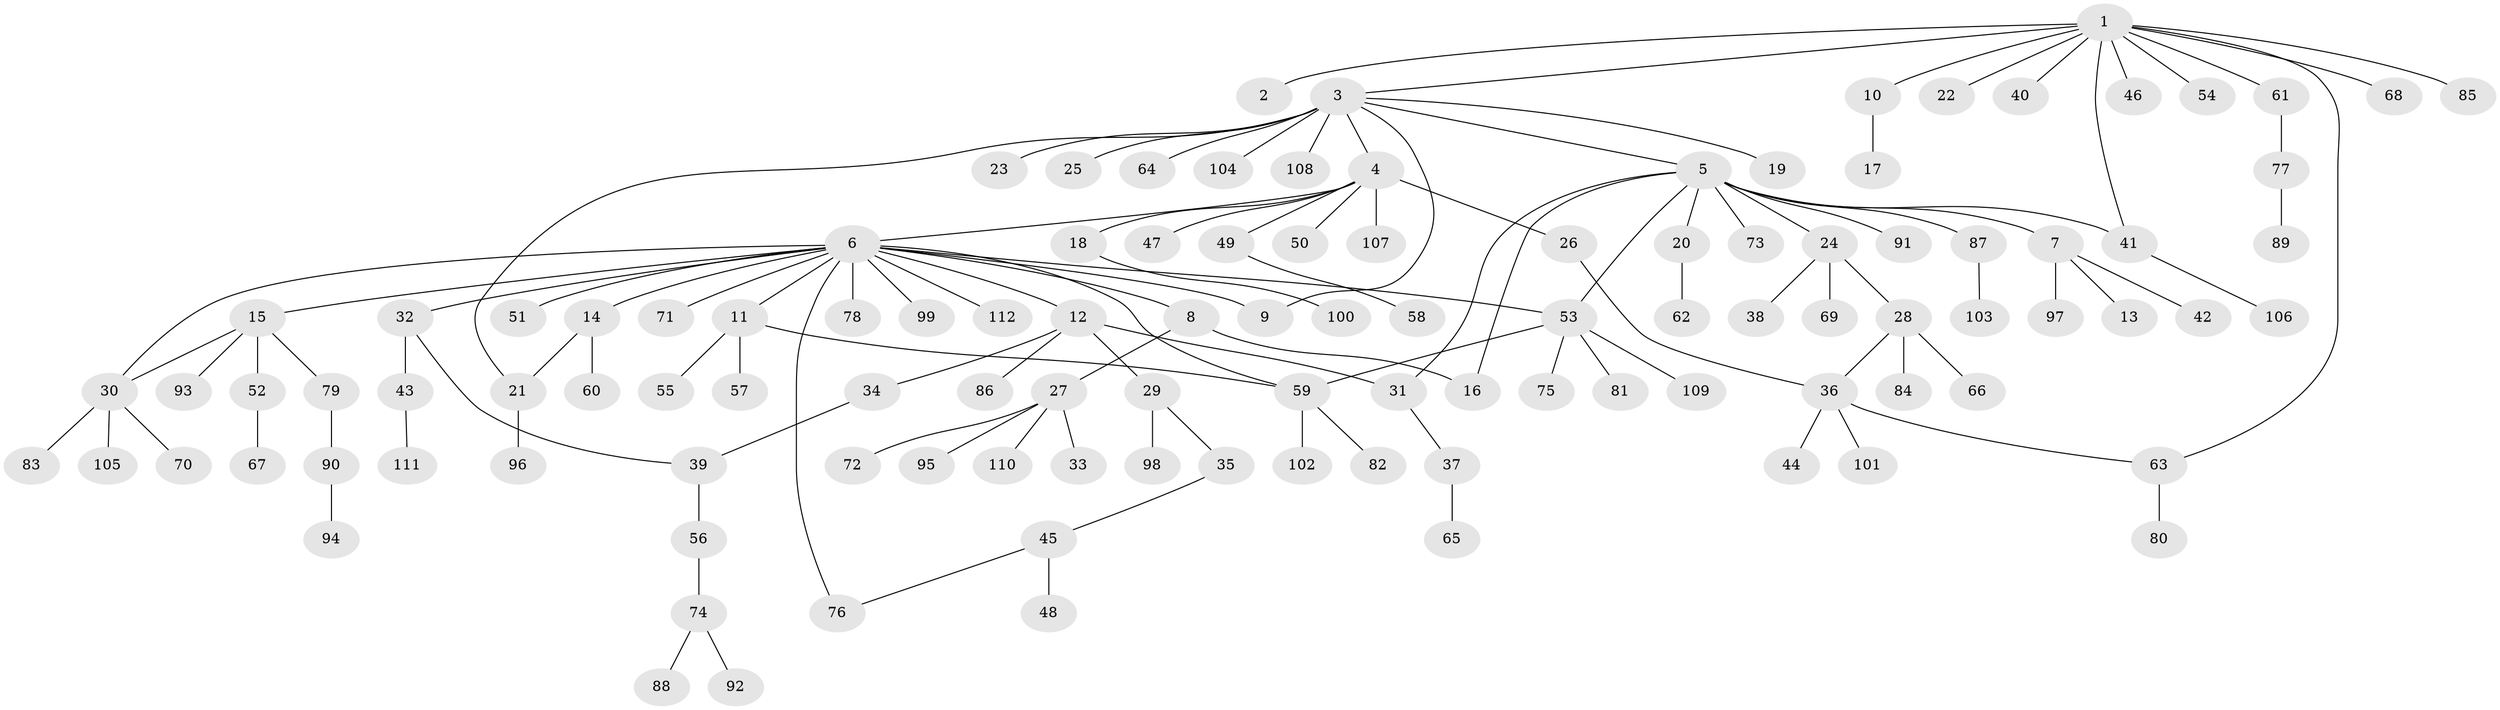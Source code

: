 // Generated by graph-tools (version 1.1) at 2025/25/03/09/25 03:25:59]
// undirected, 112 vertices, 124 edges
graph export_dot {
graph [start="1"]
  node [color=gray90,style=filled];
  1;
  2;
  3;
  4;
  5;
  6;
  7;
  8;
  9;
  10;
  11;
  12;
  13;
  14;
  15;
  16;
  17;
  18;
  19;
  20;
  21;
  22;
  23;
  24;
  25;
  26;
  27;
  28;
  29;
  30;
  31;
  32;
  33;
  34;
  35;
  36;
  37;
  38;
  39;
  40;
  41;
  42;
  43;
  44;
  45;
  46;
  47;
  48;
  49;
  50;
  51;
  52;
  53;
  54;
  55;
  56;
  57;
  58;
  59;
  60;
  61;
  62;
  63;
  64;
  65;
  66;
  67;
  68;
  69;
  70;
  71;
  72;
  73;
  74;
  75;
  76;
  77;
  78;
  79;
  80;
  81;
  82;
  83;
  84;
  85;
  86;
  87;
  88;
  89;
  90;
  91;
  92;
  93;
  94;
  95;
  96;
  97;
  98;
  99;
  100;
  101;
  102;
  103;
  104;
  105;
  106;
  107;
  108;
  109;
  110;
  111;
  112;
  1 -- 2;
  1 -- 3;
  1 -- 10;
  1 -- 22;
  1 -- 40;
  1 -- 41;
  1 -- 46;
  1 -- 54;
  1 -- 61;
  1 -- 63;
  1 -- 68;
  1 -- 85;
  3 -- 4;
  3 -- 5;
  3 -- 9;
  3 -- 19;
  3 -- 21;
  3 -- 23;
  3 -- 25;
  3 -- 64;
  3 -- 104;
  3 -- 108;
  4 -- 6;
  4 -- 18;
  4 -- 26;
  4 -- 47;
  4 -- 49;
  4 -- 50;
  4 -- 107;
  5 -- 7;
  5 -- 16;
  5 -- 20;
  5 -- 24;
  5 -- 31;
  5 -- 41;
  5 -- 53;
  5 -- 73;
  5 -- 87;
  5 -- 91;
  6 -- 8;
  6 -- 9;
  6 -- 11;
  6 -- 12;
  6 -- 14;
  6 -- 15;
  6 -- 30;
  6 -- 32;
  6 -- 51;
  6 -- 53;
  6 -- 59;
  6 -- 71;
  6 -- 76;
  6 -- 78;
  6 -- 99;
  6 -- 112;
  7 -- 13;
  7 -- 42;
  7 -- 97;
  8 -- 16;
  8 -- 27;
  10 -- 17;
  11 -- 55;
  11 -- 57;
  11 -- 59;
  12 -- 29;
  12 -- 31;
  12 -- 34;
  12 -- 86;
  14 -- 21;
  14 -- 60;
  15 -- 30;
  15 -- 52;
  15 -- 79;
  15 -- 93;
  18 -- 100;
  20 -- 62;
  21 -- 96;
  24 -- 28;
  24 -- 38;
  24 -- 69;
  26 -- 36;
  27 -- 33;
  27 -- 72;
  27 -- 95;
  27 -- 110;
  28 -- 36;
  28 -- 66;
  28 -- 84;
  29 -- 35;
  29 -- 98;
  30 -- 70;
  30 -- 83;
  30 -- 105;
  31 -- 37;
  32 -- 39;
  32 -- 43;
  34 -- 39;
  35 -- 45;
  36 -- 44;
  36 -- 63;
  36 -- 101;
  37 -- 65;
  39 -- 56;
  41 -- 106;
  43 -- 111;
  45 -- 48;
  45 -- 76;
  49 -- 58;
  52 -- 67;
  53 -- 59;
  53 -- 75;
  53 -- 81;
  53 -- 109;
  56 -- 74;
  59 -- 82;
  59 -- 102;
  61 -- 77;
  63 -- 80;
  74 -- 88;
  74 -- 92;
  77 -- 89;
  79 -- 90;
  87 -- 103;
  90 -- 94;
}
